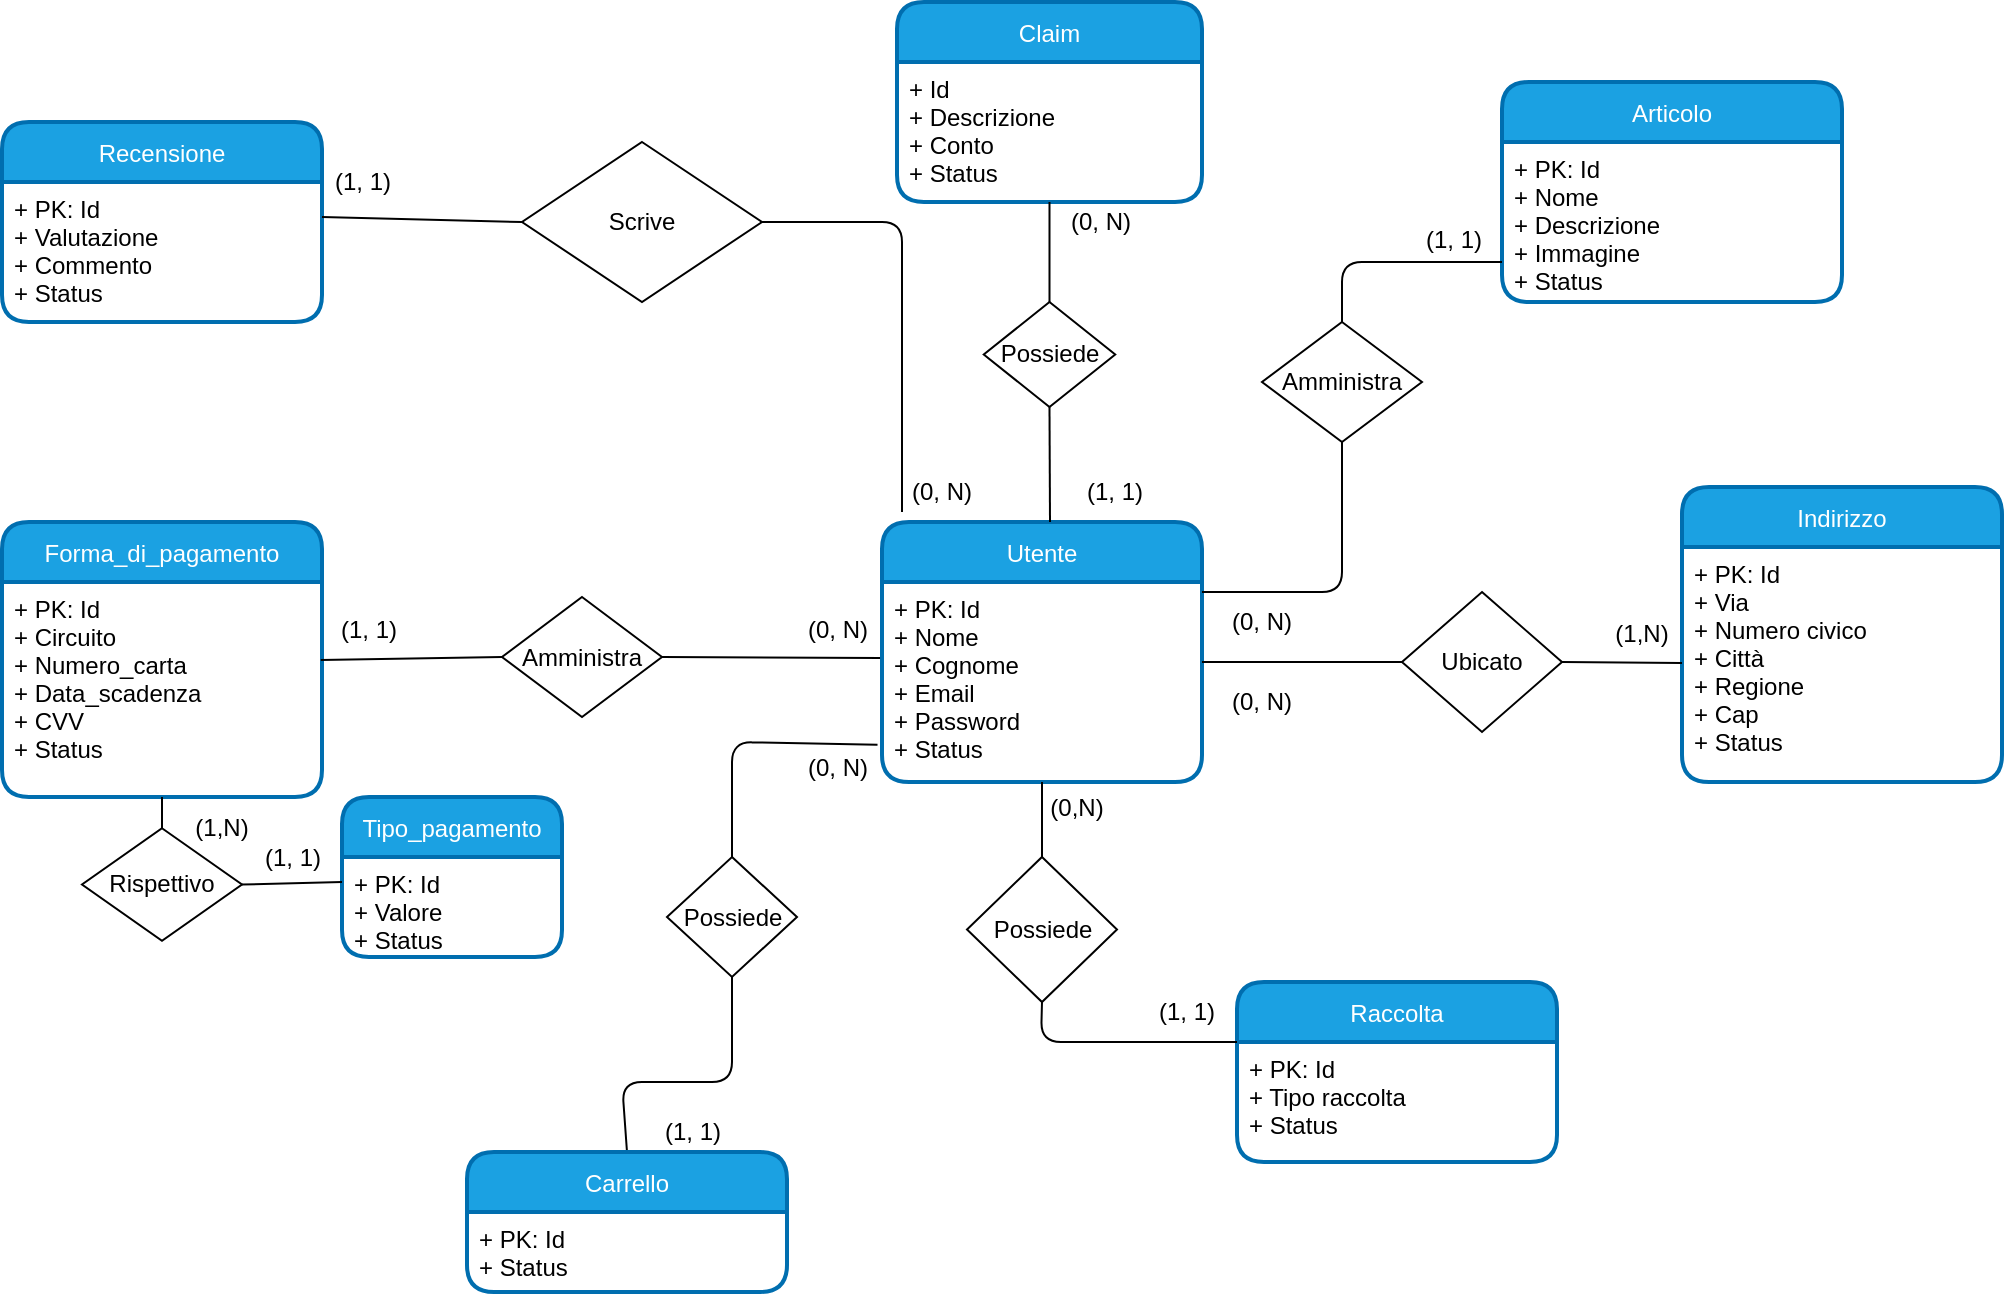 <mxfile>
    <diagram id="7LO000kM-_1br0Hi21zY" name="Page-1">
        <mxGraphModel dx="1811" dy="565" grid="1" gridSize="10" guides="1" tooltips="1" connect="1" arrows="1" fold="1" page="1" pageScale="1" pageWidth="827" pageHeight="1169" math="0" shadow="0">
            <root>
                <mxCell id="0"/>
                <mxCell id="1" parent="0"/>
                <mxCell id="2" value="Utente" style="swimlane;childLayout=stackLayout;horizontal=1;startSize=30;horizontalStack=0;rounded=1;fontSize=12;fontStyle=0;strokeWidth=2;resizeParent=0;resizeLast=1;shadow=0;dashed=0;align=center;fillColor=#1ba1e2;fontColor=#ffffff;strokeColor=#006EAF;" parent="1" vertex="1">
                    <mxGeometry x="310" y="270" width="160" height="130" as="geometry"/>
                </mxCell>
                <mxCell id="3" value="+ PK: Id&#10;+ Nome&#10;+ Cognome&#10;+ Email&#10;+ Password&#10;+ Status" style="align=left;strokeColor=none;fillColor=none;spacingLeft=4;fontSize=12;verticalAlign=top;resizable=0;rotatable=0;part=1;" parent="2" vertex="1">
                    <mxGeometry y="30" width="160" height="100" as="geometry"/>
                </mxCell>
                <mxCell id="4" value="Indirizzo" style="swimlane;childLayout=stackLayout;horizontal=1;startSize=30;horizontalStack=0;rounded=1;fontSize=12;fontStyle=0;strokeWidth=2;resizeParent=0;resizeLast=1;shadow=0;dashed=0;align=center;fillColor=#1ba1e2;fontColor=#ffffff;strokeColor=#006EAF;" parent="1" vertex="1">
                    <mxGeometry x="710" y="252.5" width="160" height="147.5" as="geometry"/>
                </mxCell>
                <mxCell id="5" value="+ PK: Id&#10;+ Via&#10;+ Numero civico&#10;+ Città&#10;+ Regione&#10;+ Cap&#10;+ Status" style="align=left;strokeColor=none;fillColor=none;spacingLeft=4;fontSize=12;verticalAlign=top;resizable=0;rotatable=0;part=1;" parent="4" vertex="1">
                    <mxGeometry y="30" width="160" height="117.5" as="geometry"/>
                </mxCell>
                <mxCell id="6" style="edgeStyle=none;html=1;exitX=1;exitY=0.5;exitDx=0;exitDy=0;endArrow=none;endFill=0;fontSize=12;" parent="1" source="7" target="5" edge="1">
                    <mxGeometry relative="1" as="geometry"/>
                </mxCell>
                <mxCell id="9" style="edgeStyle=none;html=1;exitX=0;exitY=0.5;exitDx=0;exitDy=0;endArrow=none;endFill=0;" parent="1" source="7" edge="1">
                    <mxGeometry relative="1" as="geometry">
                        <mxPoint x="470" y="340" as="targetPoint"/>
                    </mxGeometry>
                </mxCell>
                <mxCell id="7" value="Ubicato" style="shape=rhombus;perimeter=rhombusPerimeter;whiteSpace=wrap;html=1;align=center;fontSize=12;" parent="1" vertex="1">
                    <mxGeometry x="570" y="305" width="80" height="70" as="geometry"/>
                </mxCell>
                <mxCell id="8" value="(1,N)" style="text;html=1;strokeColor=none;fillColor=none;align=center;verticalAlign=middle;whiteSpace=wrap;rounded=0;fontSize=12;" parent="1" vertex="1">
                    <mxGeometry x="660" y="311.25" width="60" height="30" as="geometry"/>
                </mxCell>
                <mxCell id="10" value="(0, N)" style="text;html=1;strokeColor=none;fillColor=none;align=center;verticalAlign=middle;whiteSpace=wrap;rounded=0;fontSize=12;" parent="1" vertex="1">
                    <mxGeometry x="470" y="305.0" width="60" height="30" as="geometry"/>
                </mxCell>
                <mxCell id="16" style="edgeStyle=none;html=1;exitX=0.5;exitY=1;exitDx=0;exitDy=0;endArrow=none;endFill=0;" parent="1" source="11" edge="1">
                    <mxGeometry relative="1" as="geometry">
                        <mxPoint x="394" y="270" as="targetPoint"/>
                    </mxGeometry>
                </mxCell>
                <mxCell id="11" value="Possiede" style="shape=rhombus;perimeter=rhombusPerimeter;whiteSpace=wrap;html=1;align=center;fontSize=12;" parent="1" vertex="1">
                    <mxGeometry x="360.87" y="160" width="65.75" height="52.5" as="geometry"/>
                </mxCell>
                <mxCell id="12" value="Claim" style="swimlane;childLayout=stackLayout;horizontal=1;startSize=30;horizontalStack=0;rounded=1;fontSize=12;fontStyle=0;strokeWidth=2;resizeParent=0;resizeLast=1;shadow=0;dashed=0;align=center;fillColor=#1ba1e2;fontColor=#ffffff;strokeColor=#006EAF;" parent="1" vertex="1">
                    <mxGeometry x="317.5" y="10" width="152.5" height="100" as="geometry"/>
                </mxCell>
                <mxCell id="13" value="+ Id&#10;+ Descrizione&#10;+ Conto&#10;+ Status" style="align=left;strokeColor=none;fillColor=none;spacingLeft=4;fontSize=12;verticalAlign=top;resizable=0;rotatable=0;part=1;" parent="12" vertex="1">
                    <mxGeometry y="30" width="152.5" height="70" as="geometry"/>
                </mxCell>
                <mxCell id="14" style="edgeStyle=none;html=1;exitX=0.5;exitY=0;exitDx=0;exitDy=0;entryX=0.5;entryY=1;entryDx=0;entryDy=0;endArrow=none;endFill=0;fontSize=12;" parent="1" source="11" target="13" edge="1">
                    <mxGeometry relative="1" as="geometry"/>
                </mxCell>
                <mxCell id="15" value="(0, N)" style="text;html=1;align=center;verticalAlign=middle;resizable=0;points=[];autosize=1;strokeColor=none;fillColor=none;fontSize=12;" parent="1" vertex="1">
                    <mxGeometry x="393.75" y="105" width="50" height="30" as="geometry"/>
                </mxCell>
                <mxCell id="17" value="(1, 1)" style="text;html=1;align=center;verticalAlign=middle;resizable=0;points=[];autosize=1;strokeColor=none;fillColor=none;fontSize=12;" parent="1" vertex="1">
                    <mxGeometry x="401.25" y="240" width="50" height="30" as="geometry"/>
                </mxCell>
                <mxCell id="18" value="Forma_di_pagamento" style="swimlane;childLayout=stackLayout;horizontal=1;startSize=30;horizontalStack=0;rounded=1;fontSize=12;fontStyle=0;strokeWidth=2;resizeParent=0;resizeLast=1;shadow=0;dashed=0;align=center;fillColor=#1ba1e2;fontColor=#ffffff;strokeColor=#006EAF;" parent="1" vertex="1">
                    <mxGeometry x="-130" y="270" width="160" height="137.5" as="geometry"/>
                </mxCell>
                <mxCell id="19" style="edgeStyle=none;html=1;fontSize=12;" parent="18" source="20" target="18" edge="1">
                    <mxGeometry relative="1" as="geometry"/>
                </mxCell>
                <mxCell id="20" value="+ PK: Id&#10;+ Circuito&#10;+ Numero_carta&#10;+ Data_scadenza&#10;+ CVV&#10;+ Status&#10;&#10;&#10;" style="align=left;strokeColor=none;fillColor=none;spacingLeft=4;fontSize=12;verticalAlign=top;resizable=0;rotatable=0;part=1;" parent="18" vertex="1">
                    <mxGeometry y="30" width="160" height="107.5" as="geometry"/>
                </mxCell>
                <mxCell id="21" value="Tipo_pagamento" style="swimlane;childLayout=stackLayout;horizontal=1;startSize=30;horizontalStack=0;rounded=1;fontSize=12;fontStyle=0;strokeWidth=2;resizeParent=0;resizeLast=1;shadow=0;dashed=0;align=center;fillColor=#1ba1e2;fontColor=#ffffff;strokeColor=#006EAF;" parent="1" vertex="1">
                    <mxGeometry x="40" y="407.5" width="110" height="80" as="geometry"/>
                </mxCell>
                <mxCell id="22" value="+ PK: Id&#10;+ Valore&#10;+ Status&#10;" style="align=left;strokeColor=none;fillColor=none;spacingLeft=4;fontSize=12;verticalAlign=top;resizable=0;rotatable=0;part=1;" parent="21" vertex="1">
                    <mxGeometry y="30" width="110" height="50" as="geometry"/>
                </mxCell>
                <mxCell id="23" style="edgeStyle=none;html=1;exitX=0;exitY=0.5;exitDx=0;exitDy=0;endArrow=none;endFill=0;entryX=0.996;entryY=0.363;entryDx=0;entryDy=0;entryPerimeter=0;fontSize=12;" parent="1" source="24" target="20" edge="1">
                    <mxGeometry relative="1" as="geometry">
                        <mxPoint x="80" y="337.5" as="targetPoint"/>
                    </mxGeometry>
                </mxCell>
                <mxCell id="33" style="edgeStyle=none;html=1;exitX=1;exitY=0.5;exitDx=0;exitDy=0;entryX=-0.006;entryY=0.38;entryDx=0;entryDy=0;entryPerimeter=0;endArrow=none;endFill=0;" parent="1" source="24" target="3" edge="1">
                    <mxGeometry relative="1" as="geometry"/>
                </mxCell>
                <mxCell id="24" value="Amministra" style="shape=rhombus;perimeter=rhombusPerimeter;whiteSpace=wrap;html=1;align=center;fontSize=12;" parent="1" vertex="1">
                    <mxGeometry x="120" y="307.5" width="80" height="60" as="geometry"/>
                </mxCell>
                <mxCell id="25" style="edgeStyle=none;html=1;exitX=0.5;exitY=0;exitDx=0;exitDy=0;endArrow=none;endFill=0;fontSize=12;" parent="1" source="27" target="20" edge="1">
                    <mxGeometry relative="1" as="geometry"/>
                </mxCell>
                <mxCell id="26" style="edgeStyle=none;html=1;exitX=1;exitY=0.5;exitDx=0;exitDy=0;endArrow=none;endFill=0;entryX=0;entryY=0.25;entryDx=0;entryDy=0;fontSize=12;" parent="1" source="27" target="22" edge="1">
                    <mxGeometry relative="1" as="geometry">
                        <mxPoint x="60" y="452.5" as="targetPoint"/>
                    </mxGeometry>
                </mxCell>
                <mxCell id="27" value="Rispettivo" style="shape=rhombus;perimeter=rhombusPerimeter;whiteSpace=wrap;html=1;align=center;fontSize=12;" parent="1" vertex="1">
                    <mxGeometry x="-90" y="423.13" width="80" height="56.25" as="geometry"/>
                </mxCell>
                <mxCell id="38" style="edgeStyle=none;html=1;exitX=0.5;exitY=0;exitDx=0;exitDy=0;entryX=-0.014;entryY=0.814;entryDx=0;entryDy=0;endArrow=none;endFill=0;entryPerimeter=0;" parent="1" source="28" target="3" edge="1">
                    <mxGeometry relative="1" as="geometry">
                        <Array as="points">
                            <mxPoint x="235" y="380"/>
                        </Array>
                    </mxGeometry>
                </mxCell>
                <mxCell id="28" value="Possiede" style="shape=rhombus;perimeter=rhombusPerimeter;whiteSpace=wrap;html=1;align=center;fontSize=12;" parent="1" vertex="1">
                    <mxGeometry x="202.5" y="437.5" width="65" height="60" as="geometry"/>
                </mxCell>
                <mxCell id="29" value="(1, 1)" style="text;html=1;align=center;verticalAlign=middle;resizable=0;points=[];autosize=1;strokeColor=none;fillColor=none;fontSize=12;" parent="1" vertex="1">
                    <mxGeometry x="27.5" y="308.75" width="50" height="30" as="geometry"/>
                </mxCell>
                <mxCell id="30" value="(0, N)" style="text;html=1;strokeColor=none;fillColor=none;align=center;verticalAlign=middle;whiteSpace=wrap;rounded=0;fontSize=12;" parent="1" vertex="1">
                    <mxGeometry x="257.5" y="308.75" width="60" height="30" as="geometry"/>
                </mxCell>
                <mxCell id="31" value="(1, 1)" style="text;html=1;align=center;verticalAlign=middle;resizable=0;points=[];autosize=1;strokeColor=none;fillColor=none;fontSize=12;" parent="1" vertex="1">
                    <mxGeometry x="-10" y="423.13" width="50" height="30" as="geometry"/>
                </mxCell>
                <mxCell id="32" value="(1,N)" style="text;html=1;strokeColor=none;fillColor=none;align=center;verticalAlign=middle;whiteSpace=wrap;rounded=0;fontSize=12;" parent="1" vertex="1">
                    <mxGeometry x="-50" y="407.5" width="60" height="30" as="geometry"/>
                </mxCell>
                <mxCell id="37" style="edgeStyle=none;html=1;exitX=0.5;exitY=0;exitDx=0;exitDy=0;entryX=0.5;entryY=1;entryDx=0;entryDy=0;endArrow=none;endFill=0;" parent="1" source="34" target="28" edge="1">
                    <mxGeometry relative="1" as="geometry">
                        <Array as="points">
                            <mxPoint x="180" y="550"/>
                            <mxPoint x="200" y="550"/>
                            <mxPoint x="235" y="550"/>
                        </Array>
                    </mxGeometry>
                </mxCell>
                <mxCell id="34" value="Carrello" style="swimlane;childLayout=stackLayout;horizontal=1;startSize=30;horizontalStack=0;rounded=1;fontSize=12;fontStyle=0;strokeWidth=2;resizeParent=0;resizeLast=1;shadow=0;dashed=0;align=center;fillColor=#1ba1e2;fontColor=#ffffff;strokeColor=#006EAF;" parent="1" vertex="1">
                    <mxGeometry x="102.5" y="585" width="160" height="70" as="geometry"/>
                </mxCell>
                <mxCell id="35" value="+ PK: Id&#10;+ Status&#10;" style="align=left;strokeColor=none;fillColor=none;spacingLeft=4;fontSize=12;verticalAlign=top;resizable=0;rotatable=0;part=1;" parent="34" vertex="1">
                    <mxGeometry y="30" width="160" height="40" as="geometry"/>
                </mxCell>
                <mxCell id="36" value="(1, 1)" style="text;html=1;align=center;verticalAlign=middle;resizable=0;points=[];autosize=1;strokeColor=none;fillColor=none;fontSize=12;" parent="1" vertex="1">
                    <mxGeometry x="190" y="560" width="50" height="30" as="geometry"/>
                </mxCell>
                <mxCell id="39" value="Raccolta" style="swimlane;childLayout=stackLayout;horizontal=1;startSize=30;horizontalStack=0;rounded=1;fontSize=12;fontStyle=0;strokeWidth=2;resizeParent=0;resizeLast=1;shadow=0;dashed=0;align=center;fillColor=#1ba1e2;fontColor=#ffffff;strokeColor=#006EAF;" parent="1" vertex="1">
                    <mxGeometry x="487.5" y="500" width="160" height="90" as="geometry"/>
                </mxCell>
                <mxCell id="40" value="+ PK: Id&#10;+ Tipo raccolta&#10;+ Status" style="align=left;strokeColor=none;fillColor=none;spacingLeft=4;fontSize=12;verticalAlign=top;resizable=0;rotatable=0;part=1;" parent="39" vertex="1">
                    <mxGeometry y="30" width="160" height="60" as="geometry"/>
                </mxCell>
                <mxCell id="41" style="edgeStyle=none;html=1;exitX=0.5;exitY=1;exitDx=0;exitDy=0;entryX=0;entryY=0;entryDx=0;entryDy=0;startArrow=none;startFill=0;endArrow=none;endFill=0;fontSize=12;" parent="1" source="42" target="40" edge="1">
                    <mxGeometry relative="1" as="geometry">
                        <Array as="points">
                            <mxPoint x="389.5" y="530"/>
                        </Array>
                    </mxGeometry>
                </mxCell>
                <mxCell id="46" style="edgeStyle=none;html=1;exitX=0.5;exitY=0;exitDx=0;exitDy=0;entryX=0.5;entryY=1;entryDx=0;entryDy=0;endArrow=none;endFill=0;" parent="1" source="42" target="3" edge="1">
                    <mxGeometry relative="1" as="geometry"/>
                </mxCell>
                <mxCell id="42" value="Possiede" style="shape=rhombus;perimeter=rhombusPerimeter;whiteSpace=wrap;html=1;align=center;fontSize=12;" parent="1" vertex="1">
                    <mxGeometry x="352.5" y="437.5" width="75" height="72.5" as="geometry"/>
                </mxCell>
                <mxCell id="44" value="(1, 1)" style="text;html=1;align=center;verticalAlign=middle;resizable=0;points=[];autosize=1;strokeColor=none;fillColor=none;fontSize=12;" parent="1" vertex="1">
                    <mxGeometry x="436.63" y="500" width="50" height="30" as="geometry"/>
                </mxCell>
                <mxCell id="47" value="Articolo" style="swimlane;childLayout=stackLayout;horizontal=1;startSize=30;horizontalStack=0;rounded=1;fontSize=12;fontStyle=0;strokeWidth=2;resizeParent=0;resizeLast=1;shadow=0;dashed=0;align=center;arcSize=15;fillColor=#1ba1e2;fontColor=#ffffff;strokeColor=#006EAF;" parent="1" vertex="1">
                    <mxGeometry x="620" y="50" width="170" height="110" as="geometry"/>
                </mxCell>
                <mxCell id="48" style="edgeStyle=none;html=1;fontSize=12;" parent="47" source="50" target="47" edge="1">
                    <mxGeometry relative="1" as="geometry"/>
                </mxCell>
                <mxCell id="49" style="edgeStyle=none;html=1;endArrow=none;endFill=0;fontSize=12;" parent="47" source="50" target="47" edge="1">
                    <mxGeometry relative="1" as="geometry"/>
                </mxCell>
                <mxCell id="50" value="+ PK: Id&#10;+ Nome&#10;+ Descrizione&#10;+ Immagine&#10;+ Status" style="align=left;strokeColor=none;fillColor=none;spacingLeft=4;fontSize=12;verticalAlign=top;resizable=0;rotatable=0;part=1;" parent="47" vertex="1">
                    <mxGeometry y="30" width="170" height="80" as="geometry"/>
                </mxCell>
                <mxCell id="52" style="edgeStyle=none;html=1;exitX=0.5;exitY=0;exitDx=0;exitDy=0;entryX=0;entryY=0.75;entryDx=0;entryDy=0;endArrow=none;endFill=0;" parent="1" source="51" target="50" edge="1">
                    <mxGeometry relative="1" as="geometry">
                        <Array as="points">
                            <mxPoint x="540" y="140"/>
                        </Array>
                    </mxGeometry>
                </mxCell>
                <mxCell id="53" style="edgeStyle=none;html=1;exitX=0.5;exitY=1;exitDx=0;exitDy=0;entryX=0;entryY=0;entryDx=0;entryDy=0;endArrow=none;endFill=0;" parent="1" source="51" target="10" edge="1">
                    <mxGeometry relative="1" as="geometry">
                        <Array as="points">
                            <mxPoint x="540" y="305"/>
                        </Array>
                    </mxGeometry>
                </mxCell>
                <mxCell id="51" value="Amministra" style="shape=rhombus;perimeter=rhombusPerimeter;whiteSpace=wrap;html=1;align=center;fontSize=12;" parent="1" vertex="1">
                    <mxGeometry x="500" y="170" width="80" height="60" as="geometry"/>
                </mxCell>
                <mxCell id="54" value="Recensione" style="swimlane;childLayout=stackLayout;horizontal=1;startSize=30;horizontalStack=0;rounded=1;fontSize=12;fontStyle=0;strokeWidth=2;resizeParent=0;resizeLast=1;shadow=0;dashed=0;align=center;fillColor=#1ba1e2;fontColor=#ffffff;strokeColor=#006EAF;" parent="1" vertex="1">
                    <mxGeometry x="-130" y="70" width="160" height="100" as="geometry"/>
                </mxCell>
                <mxCell id="55" value="+ PK: Id&#10;+ Valutazione&#10;+ Commento&#10;+ Status&#10;&#10;" style="align=left;strokeColor=none;fillColor=none;spacingLeft=4;fontSize=12;verticalAlign=top;resizable=0;rotatable=0;part=1;" parent="54" vertex="1">
                    <mxGeometry y="30" width="160" height="70" as="geometry"/>
                </mxCell>
                <mxCell id="56" value="(1, 1)" style="text;html=1;align=center;verticalAlign=middle;resizable=0;points=[];autosize=1;strokeColor=none;fillColor=none;fontSize=12;" parent="1" vertex="1">
                    <mxGeometry x="25" y="85" width="50" height="30" as="geometry"/>
                </mxCell>
                <mxCell id="58" style="edgeStyle=none;html=1;exitX=1;exitY=0.5;exitDx=0;exitDy=0;endArrow=none;endFill=0;" parent="1" source="57" edge="1">
                    <mxGeometry relative="1" as="geometry">
                        <mxPoint x="320" y="265" as="targetPoint"/>
                        <Array as="points">
                            <mxPoint x="290" y="120"/>
                            <mxPoint x="320" y="120"/>
                        </Array>
                    </mxGeometry>
                </mxCell>
                <mxCell id="59" style="edgeStyle=none;html=1;exitX=0;exitY=0.5;exitDx=0;exitDy=0;entryX=1;entryY=0.25;entryDx=0;entryDy=0;endArrow=none;endFill=0;" parent="1" source="57" target="55" edge="1">
                    <mxGeometry relative="1" as="geometry"/>
                </mxCell>
                <mxCell id="57" value="Scrive" style="rhombus;whiteSpace=wrap;html=1;fontSize=12;" parent="1" vertex="1">
                    <mxGeometry x="130" y="80" width="120" height="80" as="geometry"/>
                </mxCell>
                <mxCell id="62" value="&lt;div style=&quot;text-align: center;&quot;&gt;&lt;span style=&quot;background-color: initial;&quot;&gt;(1, 1)&lt;/span&gt;&lt;/div&gt;" style="text;whiteSpace=wrap;html=1;" parent="1" vertex="1">
                    <mxGeometry x="580" y="115" width="60" height="40" as="geometry"/>
                </mxCell>
                <mxCell id="65" value="(0, N)" style="text;html=1;strokeColor=none;fillColor=none;align=center;verticalAlign=middle;whiteSpace=wrap;rounded=0;fontSize=12;" parent="1" vertex="1">
                    <mxGeometry x="470" y="345.0" width="60" height="30" as="geometry"/>
                </mxCell>
                <mxCell id="66" value="(0, N)" style="text;html=1;strokeColor=none;fillColor=none;align=center;verticalAlign=middle;whiteSpace=wrap;rounded=0;fontSize=12;" parent="1" vertex="1">
                    <mxGeometry x="257.5" y="377.5" width="60" height="30" as="geometry"/>
                </mxCell>
                <mxCell id="68" value="(0, N)" style="text;html=1;strokeColor=none;fillColor=none;align=center;verticalAlign=middle;whiteSpace=wrap;rounded=0;fontSize=12;" parent="1" vertex="1">
                    <mxGeometry x="310" y="240.0" width="60" height="30" as="geometry"/>
                </mxCell>
                <mxCell id="69" value="(0,N)" style="text;html=1;align=center;verticalAlign=middle;resizable=0;points=[];autosize=1;strokeColor=none;fillColor=none;" vertex="1" parent="1">
                    <mxGeometry x="386.62" y="403.13" width="40" height="20" as="geometry"/>
                </mxCell>
            </root>
        </mxGraphModel>
    </diagram>
</mxfile>